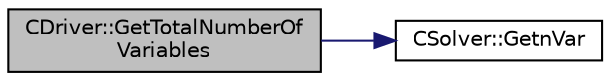 digraph "CDriver::GetTotalNumberOfVariables"
{
 // LATEX_PDF_SIZE
  edge [fontname="Helvetica",fontsize="10",labelfontname="Helvetica",labelfontsize="10"];
  node [fontname="Helvetica",fontsize="10",shape=record];
  rankdir="LR";
  Node1 [label="CDriver::GetTotalNumberOf\lVariables",height=0.2,width=0.4,color="black", fillcolor="grey75", style="filled", fontcolor="black",tooltip="Sum the number of primal or adjoint variables for all solvers in a given zone."];
  Node1 -> Node2 [color="midnightblue",fontsize="10",style="solid",fontname="Helvetica"];
  Node2 [label="CSolver::GetnVar",height=0.2,width=0.4,color="black", fillcolor="white", style="filled",URL="$classCSolver.html#a0d5dd4e8f99684cfcc50560fd6684c35",tooltip="Get the number of variables of the problem."];
}

